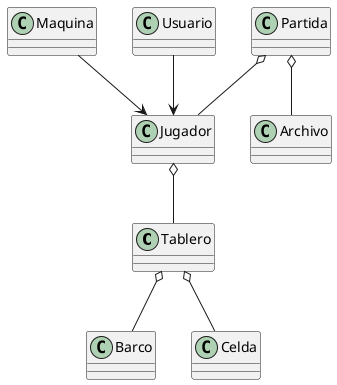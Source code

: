 @startuml


class Tablero {
}

class Jugador {
}

Jugador o-- Tablero

class Maquina {
}

class Usuario{
}

Maquina --> Jugador
Usuario --> Jugador

class Barco {
}

Tablero o-- Barco

' Casillero=Coordenada=Celda
class Celda{
}

Tablero o-- Celda

class Partida{
}

Partida o-- Jugador

class Archivo{
}

Partida o-- Archivo

@enduml